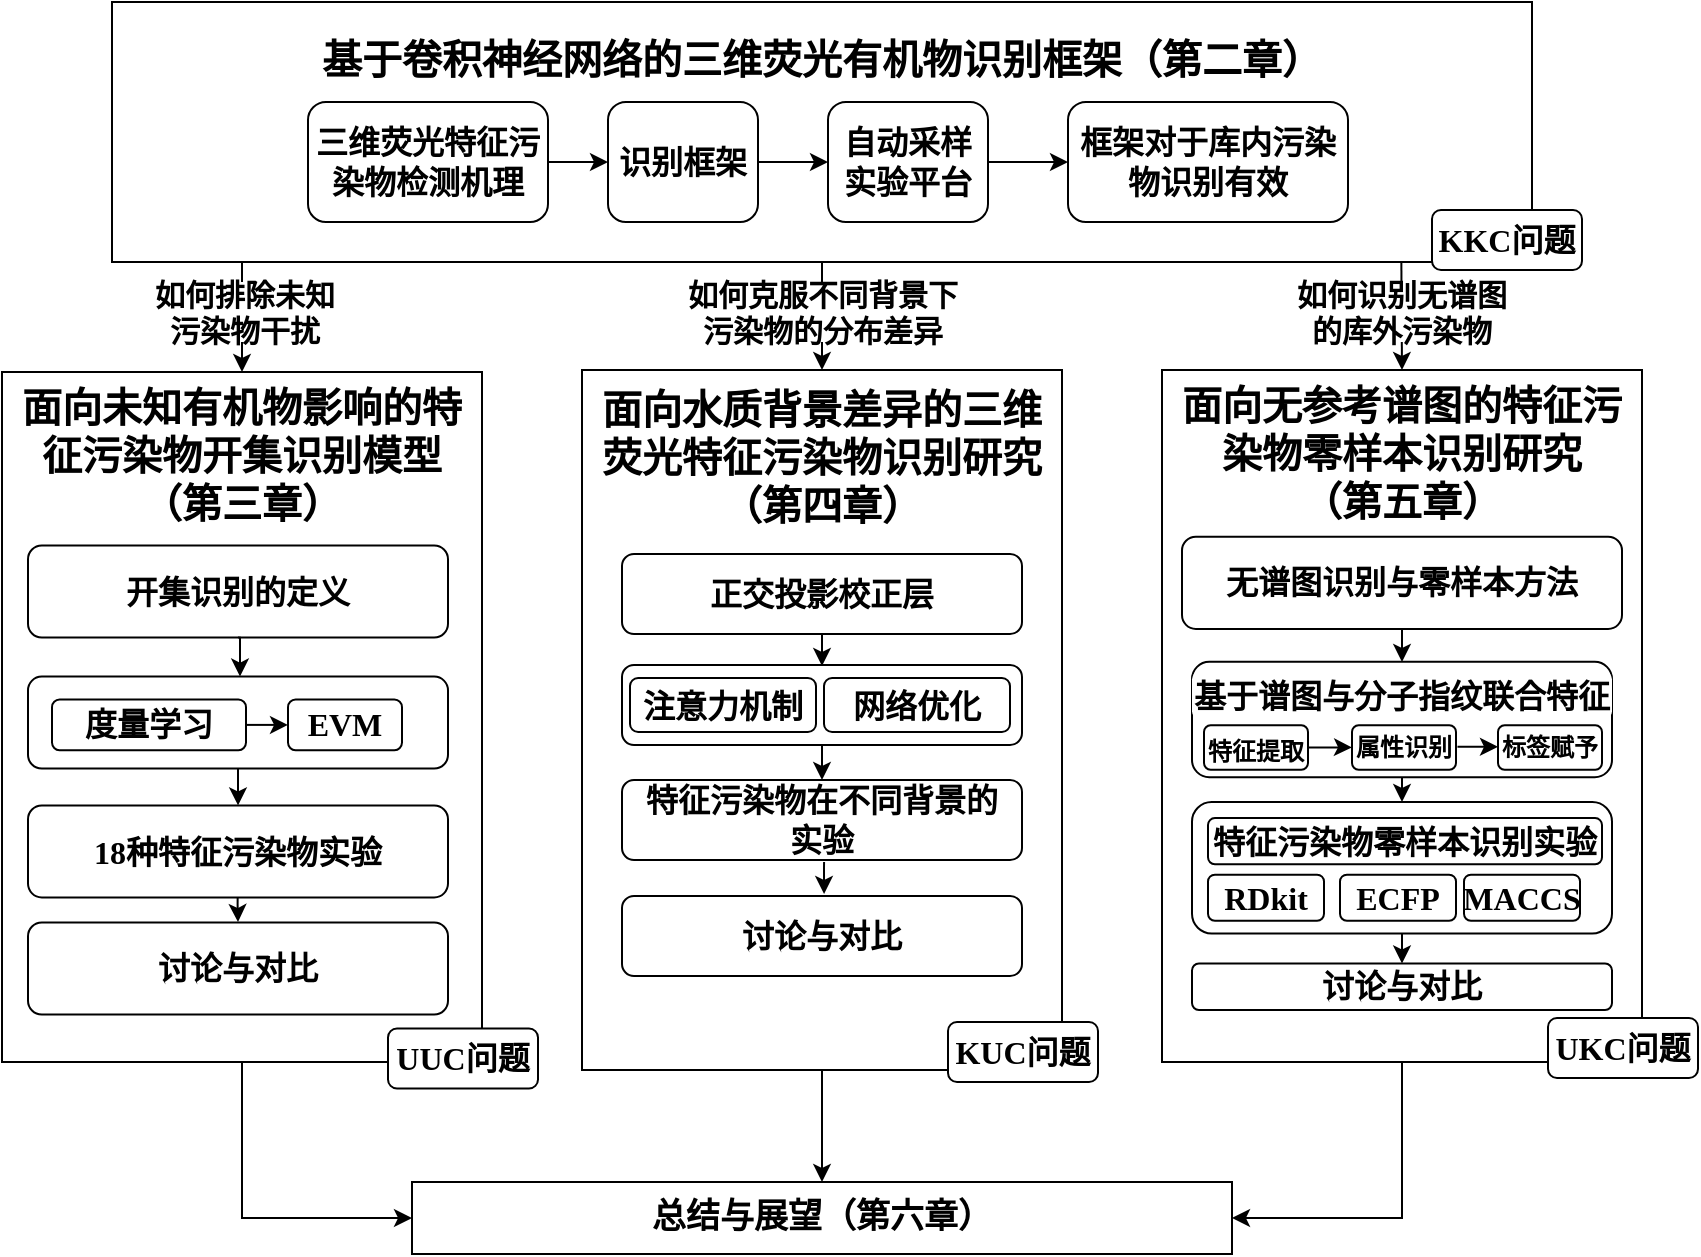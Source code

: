 <mxfile version="24.0.5" type="github">
  <diagram name="第 1 页" id="NifZxuRxoJgHwt1wx93L">
    <mxGraphModel dx="333" dy="177" grid="1" gridSize="10" guides="1" tooltips="1" connect="1" arrows="1" fold="1" page="1" pageScale="1" pageWidth="827" pageHeight="1169" math="0" shadow="0">
      <root>
        <mxCell id="0" />
        <mxCell id="1" parent="0" />
        <mxCell id="kWHdFcT8Xwx73oENcEn5-18" value="" style="edgeStyle=orthogonalEdgeStyle;rounded=0;orthogonalLoop=1;jettySize=auto;html=1;" parent="1" source="kWHdFcT8Xwx73oENcEn5-5" target="kWHdFcT8Xwx73oENcEn5-8" edge="1">
          <mxGeometry relative="1" as="geometry" />
        </mxCell>
        <mxCell id="kWHdFcT8Xwx73oENcEn5-5" value="&lt;font size=&quot;1&quot; style=&quot;&quot;&gt;&lt;span style=&quot;text-indent: 0cm; background-color: initial;&quot;&gt;&lt;b style=&quot;font-size: 20px;&quot;&gt;基于卷积神经网络的三维荧光有机物识别框架（第二章）&lt;br&gt;&lt;/b&gt;&lt;/span&gt;&lt;/font&gt;&lt;br&gt;&lt;br&gt;&lt;br&gt;&lt;br&gt;&lt;h1 style=&quot;text-indent:0cm;mso-list:l0 level1 lfo1&quot;&gt;&lt;span lang=&quot;EN-US&quot;&gt;&lt;/span&gt;&lt;/h1&gt;" style="rounded=0;whiteSpace=wrap;html=1;fontFamily=仿宋;" parent="1" vertex="1">
          <mxGeometry x="92" y="70" width="710" height="130" as="geometry" />
        </mxCell>
        <mxCell id="kWHdFcT8Xwx73oENcEn5-86" value="" style="edgeStyle=orthogonalEdgeStyle;rounded=0;orthogonalLoop=1;jettySize=auto;html=1;" parent="1" source="kWHdFcT8Xwx73oENcEn5-8" target="kWHdFcT8Xwx73oENcEn5-10" edge="1">
          <mxGeometry relative="1" as="geometry" />
        </mxCell>
        <mxCell id="kWHdFcT8Xwx73oENcEn5-31" value="" style="edgeStyle=orthogonalEdgeStyle;rounded=0;orthogonalLoop=1;jettySize=auto;html=1;exitX=0.908;exitY=1;exitDx=0;exitDy=0;exitPerimeter=0;entryX=0.5;entryY=0;entryDx=0;entryDy=0;" parent="1" source="kWHdFcT8Xwx73oENcEn5-5" target="kWHdFcT8Xwx73oENcEn5-9" edge="1">
          <mxGeometry relative="1" as="geometry">
            <mxPoint x="750" y="250" as="targetPoint" />
            <Array as="points">
              <mxPoint x="737" y="200" />
            </Array>
          </mxGeometry>
        </mxCell>
        <mxCell id="kWHdFcT8Xwx73oENcEn5-85" value="" style="edgeStyle=orthogonalEdgeStyle;rounded=0;orthogonalLoop=1;jettySize=auto;html=1;entryX=1;entryY=0.5;entryDx=0;entryDy=0;" parent="1" source="kWHdFcT8Xwx73oENcEn5-9" target="kWHdFcT8Xwx73oENcEn5-10" edge="1">
          <mxGeometry relative="1" as="geometry" />
        </mxCell>
        <mxCell id="kWHdFcT8Xwx73oENcEn5-10" value="&lt;b&gt;&lt;font style=&quot;font-size: 17px;&quot;&gt;总结与展望（第六章）&lt;/font&gt;&lt;/b&gt;" style="rounded=0;whiteSpace=wrap;html=1;fontFamily=仿宋;" parent="1" vertex="1">
          <mxGeometry x="242" y="660" width="410" height="36" as="geometry" />
        </mxCell>
        <mxCell id="kWHdFcT8Xwx73oENcEn5-15" value="" style="edgeStyle=orthogonalEdgeStyle;rounded=0;orthogonalLoop=1;jettySize=auto;html=1;" parent="1" source="kWHdFcT8Xwx73oENcEn5-11" target="kWHdFcT8Xwx73oENcEn5-12" edge="1">
          <mxGeometry relative="1" as="geometry" />
        </mxCell>
        <mxCell id="kWHdFcT8Xwx73oENcEn5-11" value="&lt;b&gt;&lt;font style=&quot;font-size: 16px;&quot; face=&quot;仿宋&quot;&gt;三维荧光特征污染物检测机理&lt;/font&gt;&lt;/b&gt;" style="rounded=1;whiteSpace=wrap;html=1;" parent="1" vertex="1">
          <mxGeometry x="190" y="120" width="120" height="60" as="geometry" />
        </mxCell>
        <mxCell id="kWHdFcT8Xwx73oENcEn5-16" value="" style="edgeStyle=orthogonalEdgeStyle;rounded=0;orthogonalLoop=1;jettySize=auto;html=1;" parent="1" source="kWHdFcT8Xwx73oENcEn5-12" target="kWHdFcT8Xwx73oENcEn5-13" edge="1">
          <mxGeometry relative="1" as="geometry" />
        </mxCell>
        <mxCell id="kWHdFcT8Xwx73oENcEn5-12" value="&lt;font face=&quot;仿宋&quot;&gt;&lt;span style=&quot;font-size: 16px;&quot;&gt;&lt;b&gt;识别框架&lt;/b&gt;&lt;/span&gt;&lt;/font&gt;" style="rounded=1;whiteSpace=wrap;html=1;" parent="1" vertex="1">
          <mxGeometry x="340" y="120" width="75" height="60" as="geometry" />
        </mxCell>
        <mxCell id="kWHdFcT8Xwx73oENcEn5-17" value="" style="edgeStyle=orthogonalEdgeStyle;rounded=0;orthogonalLoop=1;jettySize=auto;html=1;" parent="1" source="kWHdFcT8Xwx73oENcEn5-13" target="kWHdFcT8Xwx73oENcEn5-14" edge="1">
          <mxGeometry relative="1" as="geometry" />
        </mxCell>
        <mxCell id="kWHdFcT8Xwx73oENcEn5-13" value="&lt;font face=&quot;仿宋&quot;&gt;&lt;span style=&quot;font-size: 16px;&quot;&gt;&lt;b&gt;自动采样实验平台&lt;/b&gt;&lt;/span&gt;&lt;/font&gt;" style="rounded=1;whiteSpace=wrap;html=1;" parent="1" vertex="1">
          <mxGeometry x="450" y="120" width="80" height="60" as="geometry" />
        </mxCell>
        <mxCell id="kWHdFcT8Xwx73oENcEn5-14" value="&lt;font face=&quot;仿宋&quot;&gt;&lt;span style=&quot;font-size: 16px;&quot;&gt;&lt;b&gt;框架对于库内污染物识别有效&lt;/b&gt;&lt;/span&gt;&lt;/font&gt;" style="rounded=1;whiteSpace=wrap;html=1;" parent="1" vertex="1">
          <mxGeometry x="570" y="120" width="140" height="60" as="geometry" />
        </mxCell>
        <mxCell id="kWHdFcT8Xwx73oENcEn5-23" value="" style="edgeStyle=orthogonalEdgeStyle;rounded=0;orthogonalLoop=1;jettySize=auto;html=1;entryX=0.5;entryY=0;entryDx=0;entryDy=0;" parent="1" target="kWHdFcT8Xwx73oENcEn5-6" edge="1">
          <mxGeometry relative="1" as="geometry">
            <mxPoint x="157" y="200" as="sourcePoint" />
            <mxPoint x="170" y="240" as="targetPoint" />
            <Array as="points">
              <mxPoint x="157" y="210" />
              <mxPoint x="157" y="210" />
            </Array>
          </mxGeometry>
        </mxCell>
        <mxCell id="kWHdFcT8Xwx73oENcEn5-27" value="如何排除未知污染物干扰" style="text;html=1;align=center;verticalAlign=middle;whiteSpace=wrap;rounded=0;fontFamily=仿宋;fontStyle=1;fillColor=default;fontSize=15;" parent="1" vertex="1">
          <mxGeometry x="107" y="210" width="103" height="30" as="geometry" />
        </mxCell>
        <mxCell id="kWHdFcT8Xwx73oENcEn5-28" value="如何克服不同背景下污染物的分布差异" style="text;html=1;strokeColor=none;fillColor=default;align=center;verticalAlign=middle;whiteSpace=wrap;rounded=0;fontFamily=仿宋;fontStyle=1;fontSize=15;" parent="1" vertex="1">
          <mxGeometry x="375.75" y="210" width="142.5" height="30" as="geometry" />
        </mxCell>
        <mxCell id="kWHdFcT8Xwx73oENcEn5-30" value="如何识别无谱图的库外污染物" style="text;html=1;strokeColor=none;fillColor=default;align=center;verticalAlign=middle;whiteSpace=wrap;rounded=0;fontFamily=仿宋;fontStyle=1;fontSize=15;" parent="1" vertex="1">
          <mxGeometry x="677" y="210" width="120" height="30" as="geometry" />
        </mxCell>
        <mxCell id="kWHdFcT8Xwx73oENcEn5-83" value="" style="edgeStyle=orthogonalEdgeStyle;rounded=0;orthogonalLoop=1;jettySize=auto;html=1;entryX=0;entryY=0.5;entryDx=0;entryDy=0;" parent="1" source="kWHdFcT8Xwx73oENcEn5-6" target="kWHdFcT8Xwx73oENcEn5-10" edge="1">
          <mxGeometry relative="1" as="geometry" />
        </mxCell>
        <mxCell id="kWHdFcT8Xwx73oENcEn5-97" value="" style="group;fontSize=17;" parent="1" vertex="1" connectable="0">
          <mxGeometry x="37" y="255" width="268" height="358.25" as="geometry" />
        </mxCell>
        <mxCell id="kWHdFcT8Xwx73oENcEn5-6" value="&lt;font style=&quot;border-color: var(--border-color); font-size: 20px;&quot;&gt;&lt;b style=&quot;border-color: var(--border-color);&quot;&gt;面向未知有机物影响的特征污染物开集识别模型&lt;br&gt;（第三章）&lt;br&gt;&lt;br&gt;&lt;br&gt;&lt;br style=&quot;&quot;&gt;&lt;br style=&quot;&quot;&gt;&lt;br style=&quot;&quot;&gt;&lt;br style=&quot;&quot;&gt;&lt;br style=&quot;&quot;&gt;&lt;br style=&quot;&quot;&gt;&lt;br style=&quot;&quot;&gt;&lt;br style=&quot;&quot;&gt;&lt;br style=&quot;border-color: var(--border-color);&quot;&gt;&lt;/b&gt;&lt;/font&gt;" style="rounded=0;whiteSpace=wrap;html=1;fontFamily=仿宋;fontSize=15;" parent="kWHdFcT8Xwx73oENcEn5-97" vertex="1">
          <mxGeometry width="240" height="345" as="geometry" />
        </mxCell>
        <mxCell id="kWHdFcT8Xwx73oENcEn5-92" value="" style="rounded=1;whiteSpace=wrap;html=1;fontFamily=仿宋;fontStyle=1;" parent="kWHdFcT8Xwx73oENcEn5-97" vertex="1">
          <mxGeometry x="13" y="152.3" width="210" height="46" as="geometry" />
        </mxCell>
        <mxCell id="kWHdFcT8Xwx73oENcEn5-93" value="" style="edgeStyle=orthogonalEdgeStyle;rounded=0;orthogonalLoop=1;jettySize=auto;html=1;exitX=0.5;exitY=1;exitDx=0;exitDy=0;" parent="kWHdFcT8Xwx73oENcEn5-97" source="kWHdFcT8Xwx73oENcEn5-92" target="kWHdFcT8Xwx73oENcEn5-34" edge="1">
          <mxGeometry relative="1" as="geometry">
            <Array as="points">
              <mxPoint x="118" y="201.75" />
              <mxPoint x="118" y="201.75" />
            </Array>
          </mxGeometry>
        </mxCell>
        <mxCell id="kWHdFcT8Xwx73oENcEn5-26" value="&lt;font style=&quot;font-size: 16px;&quot;&gt;开集识别的定义&lt;/font&gt;" style="rounded=1;whiteSpace=wrap;html=1;fontFamily=仿宋;fontStyle=1" parent="kWHdFcT8Xwx73oENcEn5-97" vertex="1">
          <mxGeometry x="13" y="86.75" width="210" height="46" as="geometry" />
        </mxCell>
        <mxCell id="kWHdFcT8Xwx73oENcEn5-32" value="度量学习" style="rounded=1;whiteSpace=wrap;html=1;fontFamily=仿宋;fontStyle=1;fontSize=16;" parent="kWHdFcT8Xwx73oENcEn5-97" vertex="1">
          <mxGeometry x="25" y="163.8" width="97" height="25.3" as="geometry" />
        </mxCell>
        <mxCell id="kWHdFcT8Xwx73oENcEn5-33" value="EVM" style="rounded=1;whiteSpace=wrap;html=1;fontFamily=仿宋;fontStyle=1;fontSize=16;" parent="kWHdFcT8Xwx73oENcEn5-97" vertex="1">
          <mxGeometry x="143" y="163.8" width="57" height="25.3" as="geometry" />
        </mxCell>
        <mxCell id="kWHdFcT8Xwx73oENcEn5-34" value="18种特征污染物实验" style="rounded=1;whiteSpace=wrap;html=1;fontFamily=仿宋;fontStyle=1;fontSize=16;" parent="kWHdFcT8Xwx73oENcEn5-97" vertex="1">
          <mxGeometry x="13" y="216.7" width="210" height="46" as="geometry" />
        </mxCell>
        <mxCell id="kWHdFcT8Xwx73oENcEn5-35" value="讨论与对比" style="rounded=1;whiteSpace=wrap;html=1;fontFamily=仿宋;fontStyle=1;fontSize=16;" parent="kWHdFcT8Xwx73oENcEn5-97" vertex="1">
          <mxGeometry x="13" y="275.25" width="210" height="46" as="geometry" />
        </mxCell>
        <mxCell id="kWHdFcT8Xwx73oENcEn5-91" value="" style="endArrow=classic;html=1;rounded=0;exitX=1;exitY=0.5;exitDx=0;exitDy=0;entryX=0;entryY=0.5;entryDx=0;entryDy=0;" parent="kWHdFcT8Xwx73oENcEn5-97" source="kWHdFcT8Xwx73oENcEn5-32" target="kWHdFcT8Xwx73oENcEn5-33" edge="1">
          <mxGeometry width="50" height="50" relative="1" as="geometry">
            <mxPoint x="93" y="236.25" as="sourcePoint" />
            <mxPoint x="143" y="178.75" as="targetPoint" />
          </mxGeometry>
        </mxCell>
        <mxCell id="kWHdFcT8Xwx73oENcEn5-96" value="" style="edgeStyle=orthogonalEdgeStyle;rounded=0;orthogonalLoop=1;jettySize=auto;html=1;exitX=0.5;exitY=1;exitDx=0;exitDy=0;" parent="kWHdFcT8Xwx73oENcEn5-97" source="kWHdFcT8Xwx73oENcEn5-26" edge="1">
          <mxGeometry relative="1" as="geometry">
            <mxPoint x="119" y="133.9" as="sourcePoint" />
            <mxPoint x="119" y="152.3" as="targetPoint" />
            <Array as="points">
              <mxPoint x="119" y="132.75" />
            </Array>
          </mxGeometry>
        </mxCell>
        <mxCell id="kWHdFcT8Xwx73oENcEn5-102" value="" style="edgeStyle=orthogonalEdgeStyle;rounded=0;orthogonalLoop=1;jettySize=auto;html=1;exitX=0.5;exitY=1;exitDx=0;exitDy=0;" parent="kWHdFcT8Xwx73oENcEn5-97" edge="1">
          <mxGeometry relative="1" as="geometry">
            <mxPoint x="117.83" y="262.7" as="sourcePoint" />
            <mxPoint x="118" y="275" as="targetPoint" />
            <Array as="points">
              <mxPoint x="117.83" y="266.15" />
              <mxPoint x="117.83" y="266.15" />
            </Array>
          </mxGeometry>
        </mxCell>
        <mxCell id="suJqHQ5mtWCuAmq9w6PO-4" value="&lt;font face=&quot;仿宋&quot;&gt;&lt;span style=&quot;font-size: 16px;&quot;&gt;&lt;b&gt;UUC问题&lt;/b&gt;&lt;/span&gt;&lt;/font&gt;" style="rounded=1;whiteSpace=wrap;html=1;" vertex="1" parent="kWHdFcT8Xwx73oENcEn5-97">
          <mxGeometry x="193" y="328.25" width="75" height="30" as="geometry" />
        </mxCell>
        <mxCell id="kWHdFcT8Xwx73oENcEn5-98" value="" style="group;labelPosition=left;verticalLabelPosition=top;align=right;verticalAlign=bottom;horizontal=1;" parent="1" vertex="1" connectable="0">
          <mxGeometry x="327" y="254" width="258" height="350" as="geometry" />
        </mxCell>
        <mxCell id="kWHdFcT8Xwx73oENcEn5-8" value="&lt;div style=&quot;font-size: 20px;&quot;&gt;&lt;b style=&quot;background-color: initial; border-color: var(--border-color);&quot;&gt;&lt;font style=&quot;font-size: 20px;&quot;&gt;面向水质背景差异的三维荧光特征污染物识别研究&lt;/font&gt;&lt;/b&gt;&lt;/div&gt;&lt;font style=&quot;border-color: var(--border-color); font-size: 20px;&quot;&gt;&lt;div style=&quot;&quot;&gt;&lt;b style=&quot;background-color: initial; border-color: var(--border-color);&quot;&gt;&lt;font style=&quot;font-size: 20px;&quot;&gt;（第四章）&lt;/font&gt;&lt;/b&gt;&lt;/div&gt;&lt;div style=&quot;&quot;&gt;&lt;b style=&quot;background-color: initial; border-color: var(--border-color);&quot;&gt;&lt;font style=&quot;font-size: 20px;&quot;&gt;&lt;br&gt;&lt;/font&gt;&lt;/b&gt;&lt;/div&gt;&lt;div style=&quot;&quot;&gt;&lt;b style=&quot;background-color: initial; border-color: var(--border-color);&quot;&gt;&lt;font style=&quot;font-size: 20px;&quot;&gt;&lt;br&gt;&lt;/font&gt;&lt;/b&gt;&lt;/div&gt;&lt;div style=&quot;&quot;&gt;&lt;b style=&quot;background-color: initial; border-color: var(--border-color);&quot;&gt;&lt;font style=&quot;font-size: 20px;&quot;&gt;&lt;br&gt;&lt;/font&gt;&lt;/b&gt;&lt;/div&gt;&lt;div style=&quot;&quot;&gt;&lt;b style=&quot;background-color: initial; border-color: var(--border-color);&quot;&gt;&lt;font style=&quot;font-size: 20px;&quot;&gt;&lt;br&gt;&lt;/font&gt;&lt;/b&gt;&lt;/div&gt;&lt;div style=&quot;&quot;&gt;&lt;b style=&quot;background-color: initial; border-color: var(--border-color);&quot;&gt;&lt;font style=&quot;font-size: 20px;&quot;&gt;&lt;br&gt;&lt;/font&gt;&lt;/b&gt;&lt;/div&gt;&lt;div style=&quot;&quot;&gt;&lt;b style=&quot;background-color: initial; border-color: var(--border-color);&quot;&gt;&lt;font style=&quot;font-size: 20px;&quot;&gt;&lt;br&gt;&lt;/font&gt;&lt;/b&gt;&lt;/div&gt;&lt;div style=&quot;&quot;&gt;&lt;b style=&quot;background-color: initial; border-color: var(--border-color);&quot;&gt;&lt;font style=&quot;font-size: 20px;&quot;&gt;&lt;br&gt;&lt;/font&gt;&lt;/b&gt;&lt;/div&gt;&lt;div style=&quot;&quot;&gt;&lt;b style=&quot;background-color: initial; border-color: var(--border-color);&quot;&gt;&lt;font style=&quot;font-size: 20px;&quot;&gt;&lt;br&gt;&lt;/font&gt;&lt;/b&gt;&lt;/div&gt;&lt;div style=&quot;&quot;&gt;&lt;b style=&quot;background-color: initial; border-color: var(--border-color);&quot;&gt;&lt;font style=&quot;font-size: 20px;&quot;&gt;&lt;br&gt;&lt;/font&gt;&lt;/b&gt;&lt;/div&gt;&lt;div style=&quot;&quot;&gt;&lt;b style=&quot;background-color: initial; border-color: var(--border-color);&quot;&gt;&lt;font style=&quot;font-size: 20px;&quot;&gt;&lt;br&gt;&lt;/font&gt;&lt;/b&gt;&lt;/div&gt;&lt;div style=&quot;&quot;&gt;&lt;b style=&quot;background-color: initial; border-color: var(--border-color);&quot;&gt;&lt;br&gt;&lt;/b&gt;&lt;/div&gt;&lt;/font&gt;" style="rounded=0;whiteSpace=wrap;html=1;fontFamily=仿宋;fontSize=15;align=center;" parent="kWHdFcT8Xwx73oENcEn5-98" vertex="1">
          <mxGeometry width="240" height="350" as="geometry" />
        </mxCell>
        <mxCell id="kWHdFcT8Xwx73oENcEn5-76" value="" style="rounded=1;whiteSpace=wrap;html=1;fontFamily=仿宋;fontStyle=1;fontSize=16;" parent="kWHdFcT8Xwx73oENcEn5-98" vertex="1">
          <mxGeometry x="20" y="147.5" width="200" height="40" as="geometry" />
        </mxCell>
        <mxCell id="kWHdFcT8Xwx73oENcEn5-40" value="正交投影校正层" style="rounded=1;whiteSpace=wrap;html=1;fontFamily=仿宋;fontStyle=1;fontSize=16;" parent="kWHdFcT8Xwx73oENcEn5-98" vertex="1">
          <mxGeometry x="20" y="92" width="200" height="40" as="geometry" />
        </mxCell>
        <mxCell id="kWHdFcT8Xwx73oENcEn5-41" value="注意力机制" style="rounded=1;whiteSpace=wrap;html=1;fontFamily=仿宋;fontStyle=1;fontSize=16;" parent="kWHdFcT8Xwx73oENcEn5-98" vertex="1">
          <mxGeometry x="24" y="154" width="93" height="27" as="geometry" />
        </mxCell>
        <mxCell id="kWHdFcT8Xwx73oENcEn5-42" value="网络优化" style="rounded=1;whiteSpace=wrap;html=1;fontFamily=仿宋;fontStyle=1;fontSize=16;" parent="kWHdFcT8Xwx73oENcEn5-98" vertex="1">
          <mxGeometry x="121" y="154" width="93" height="27" as="geometry" />
        </mxCell>
        <mxCell id="kWHdFcT8Xwx73oENcEn5-50" value="特征污染物在不同背景的&lt;div&gt;实验&lt;/div&gt;" style="rounded=1;whiteSpace=wrap;html=1;fontFamily=仿宋;fontStyle=1;fontSize=16;" parent="kWHdFcT8Xwx73oENcEn5-98" vertex="1">
          <mxGeometry x="20" y="205" width="200" height="40" as="geometry" />
        </mxCell>
        <mxCell id="kWHdFcT8Xwx73oENcEn5-51" value="讨论与对比" style="rounded=1;whiteSpace=wrap;html=1;fontFamily=仿宋;fontStyle=1;fontSize=16;" parent="kWHdFcT8Xwx73oENcEn5-98" vertex="1">
          <mxGeometry x="20" y="263" width="200" height="40" as="geometry" />
        </mxCell>
        <mxCell id="kWHdFcT8Xwx73oENcEn5-80" value="" style="edgeStyle=orthogonalEdgeStyle;rounded=0;orthogonalLoop=1;jettySize=auto;html=1;fontSize=16;" parent="kWHdFcT8Xwx73oENcEn5-98" edge="1">
          <mxGeometry relative="1" as="geometry">
            <mxPoint x="120" y="188" as="sourcePoint" />
            <mxPoint x="120" y="205" as="targetPoint" />
          </mxGeometry>
        </mxCell>
        <mxCell id="kWHdFcT8Xwx73oENcEn5-81" value="" style="edgeStyle=orthogonalEdgeStyle;rounded=0;orthogonalLoop=1;jettySize=auto;html=1;fontSize=16;" parent="kWHdFcT8Xwx73oENcEn5-98" edge="1">
          <mxGeometry relative="1" as="geometry">
            <mxPoint x="120" y="132" as="sourcePoint" />
            <mxPoint x="120" y="148" as="targetPoint" />
          </mxGeometry>
        </mxCell>
        <mxCell id="kWHdFcT8Xwx73oENcEn5-103" value="" style="edgeStyle=orthogonalEdgeStyle;rounded=0;orthogonalLoop=1;jettySize=auto;html=1;exitX=0.5;exitY=1;exitDx=0;exitDy=0;fontSize=16;" parent="kWHdFcT8Xwx73oENcEn5-98" edge="1">
          <mxGeometry relative="1" as="geometry">
            <mxPoint x="121.04" y="246" as="sourcePoint" />
            <mxPoint x="121.04" y="262" as="targetPoint" />
            <Array as="points">
              <mxPoint x="121.04" y="249" />
              <mxPoint x="121.04" y="249" />
            </Array>
          </mxGeometry>
        </mxCell>
        <mxCell id="suJqHQ5mtWCuAmq9w6PO-5" value="&lt;font face=&quot;仿宋&quot;&gt;&lt;span style=&quot;font-size: 16px;&quot;&gt;&lt;b&gt;KUC问题&lt;/b&gt;&lt;/span&gt;&lt;/font&gt;" style="rounded=1;whiteSpace=wrap;html=1;" vertex="1" parent="kWHdFcT8Xwx73oENcEn5-98">
          <mxGeometry x="183" y="326" width="75" height="30" as="geometry" />
        </mxCell>
        <mxCell id="kWHdFcT8Xwx73oENcEn5-99" value="" style="group;fontSize=9;" parent="1" vertex="1" connectable="0">
          <mxGeometry x="617" y="254" width="268" height="350" as="geometry" />
        </mxCell>
        <mxCell id="kWHdFcT8Xwx73oENcEn5-9" value="&lt;font style=&quot;border-color: var(--border-color); font-size: 20px;&quot;&gt;&lt;b style=&quot;border-color: var(--border-color);&quot;&gt;面向无参考谱图的特征污染物零样本识别研究&lt;br style=&quot;&quot;&gt;（第五章）&lt;br&gt;&lt;br&gt;&lt;br&gt;&lt;br style=&quot;&quot;&gt;&lt;b style=&quot;border-color: var(--border-color);&quot;&gt;&lt;br style=&quot;border-color: var(--border-color);&quot;&gt;&lt;br style=&quot;border-color: var(--border-color);&quot;&gt;&lt;br style=&quot;border-color: var(--border-color);&quot;&gt;&lt;br style=&quot;border-color: var(--border-color);&quot;&gt;&lt;br style=&quot;border-color: var(--border-color);&quot;&gt;&lt;br style=&quot;border-color: var(--border-color);&quot;&gt;&lt;br style=&quot;border-color: var(--border-color);&quot;&gt;&lt;br style=&quot;border-color: var(--border-color);&quot;&gt;&lt;/b&gt;&lt;/b&gt;&lt;/font&gt;" style="rounded=0;whiteSpace=wrap;html=1;fontFamily=仿宋;fontSize=15;" parent="kWHdFcT8Xwx73oENcEn5-99" vertex="1">
          <mxGeometry width="240" height="346" as="geometry" />
        </mxCell>
        <mxCell id="kWHdFcT8Xwx73oENcEn5-39" value="无谱图识别与零样本方法" style="rounded=1;whiteSpace=wrap;html=1;fontFamily=仿宋;fontStyle=1;fontSize=16;" parent="kWHdFcT8Xwx73oENcEn5-99" vertex="1">
          <mxGeometry x="10" y="83.35" width="220" height="46.13" as="geometry" />
        </mxCell>
        <mxCell id="kWHdFcT8Xwx73oENcEn5-64" value="" style="rounded=1;whiteSpace=wrap;html=1;fontFamily=仿宋;fontStyle=1;fontSize=16;" parent="kWHdFcT8Xwx73oENcEn5-99" vertex="1">
          <mxGeometry x="15" y="215.987" width="210" height="65.74" as="geometry" />
        </mxCell>
        <mxCell id="kWHdFcT8Xwx73oENcEn5-55" value="RDkit" style="rounded=1;whiteSpace=wrap;html=1;fontFamily=仿宋;fontStyle=1;fontSize=16;" parent="kWHdFcT8Xwx73oENcEn5-99" vertex="1">
          <mxGeometry x="23" y="252.317" width="58" height="23.067" as="geometry" />
        </mxCell>
        <mxCell id="kWHdFcT8Xwx73oENcEn5-56" value="ECFP" style="rounded=1;whiteSpace=wrap;html=1;fontFamily=仿宋;fontStyle=1;fontSize=16;" parent="kWHdFcT8Xwx73oENcEn5-99" vertex="1">
          <mxGeometry x="89" y="252.317" width="58" height="23.067" as="geometry" />
        </mxCell>
        <mxCell id="kWHdFcT8Xwx73oENcEn5-57" value="MACCS" style="rounded=1;whiteSpace=wrap;html=1;fontFamily=仿宋;fontStyle=1;fontSize=16;" parent="kWHdFcT8Xwx73oENcEn5-99" vertex="1">
          <mxGeometry x="151" y="252.317" width="58" height="23.067" as="geometry" />
        </mxCell>
        <mxCell id="kWHdFcT8Xwx73oENcEn5-58" value="特征污染物零样本识别实验" style="rounded=1;whiteSpace=wrap;html=1;fontFamily=仿宋;fontStyle=1;fontSize=16;" parent="kWHdFcT8Xwx73oENcEn5-99" vertex="1">
          <mxGeometry x="23" y="224.06" width="197" height="23.07" as="geometry" />
        </mxCell>
        <mxCell id="kWHdFcT8Xwx73oENcEn5-61" value="讨论与对比" style="rounded=1;whiteSpace=wrap;html=1;fontFamily=仿宋;fontStyle=1;fontSize=16;" parent="kWHdFcT8Xwx73oENcEn5-99" vertex="1">
          <mxGeometry x="15" y="296.72" width="210" height="23.28" as="geometry" />
        </mxCell>
        <mxCell id="kWHdFcT8Xwx73oENcEn5-73" value="" style="edgeStyle=orthogonalEdgeStyle;rounded=0;orthogonalLoop=1;jettySize=auto;html=1;entryX=0.5;entryY=0;entryDx=0;entryDy=0;fontSize=16;" parent="kWHdFcT8Xwx73oENcEn5-99" source="kWHdFcT8Xwx73oENcEn5-64" target="kWHdFcT8Xwx73oENcEn5-61" edge="1">
          <mxGeometry relative="1" as="geometry">
            <Array as="points">
              <mxPoint x="120" y="285.187" />
              <mxPoint x="120" y="285.187" />
            </Array>
          </mxGeometry>
        </mxCell>
        <mxCell id="kWHdFcT8Xwx73oENcEn5-66" value="" style="group;fontSize=16;" parent="kWHdFcT8Xwx73oENcEn5-99" vertex="1" connectable="0">
          <mxGeometry x="15" y="147.225" width="210" height="46.133" as="geometry" />
        </mxCell>
        <mxCell id="kWHdFcT8Xwx73oENcEn5-63" value="" style="rounded=1;whiteSpace=wrap;html=1;fontFamily=仿宋;fontStyle=1;fontSize=16;" parent="kWHdFcT8Xwx73oENcEn5-66" vertex="1">
          <mxGeometry y="-1.307" width="210" height="57.667" as="geometry" />
        </mxCell>
        <mxCell id="kWHdFcT8Xwx73oENcEn5-67" value="" style="edgeStyle=orthogonalEdgeStyle;rounded=0;orthogonalLoop=1;jettySize=auto;html=1;entryX=0;entryY=0.5;entryDx=0;entryDy=0;fontSize=16;" parent="kWHdFcT8Xwx73oENcEn5-66" source="kWHdFcT8Xwx73oENcEn5-52" target="kWHdFcT8Xwx73oENcEn5-53" edge="1">
          <mxGeometry relative="1" as="geometry" />
        </mxCell>
        <mxCell id="kWHdFcT8Xwx73oENcEn5-52" value="&lt;font style=&quot;font-size: 12px;&quot;&gt;特征提取&lt;/font&gt;" style="rounded=1;whiteSpace=wrap;html=1;fontFamily=仿宋;fontStyle=1;flipH=1;fontSize=16;" parent="kWHdFcT8Xwx73oENcEn5-66" vertex="1">
          <mxGeometry x="6" y="30.413" width="52" height="22.202" as="geometry" />
        </mxCell>
        <mxCell id="kWHdFcT8Xwx73oENcEn5-68" value="" style="edgeStyle=orthogonalEdgeStyle;rounded=0;orthogonalLoop=1;jettySize=auto;html=1;entryX=0;entryY=0.5;entryDx=0;entryDy=0;exitX=-0.014;exitY=0.484;exitDx=0;exitDy=0;exitPerimeter=0;fontSize=16;" parent="kWHdFcT8Xwx73oENcEn5-66" source="kWHdFcT8Xwx73oENcEn5-53" target="kWHdFcT8Xwx73oENcEn5-54" edge="1">
          <mxGeometry relative="1" as="geometry">
            <mxPoint x="132" y="37.731" as="sourcePoint" />
            <mxPoint x="153" y="37.731" as="targetPoint" />
          </mxGeometry>
        </mxCell>
        <mxCell id="kWHdFcT8Xwx73oENcEn5-53" value="属性识别" style="rounded=1;whiteSpace=wrap;html=1;fontFamily=仿宋;fontStyle=1;flipH=1;fontSize=12;" parent="kWHdFcT8Xwx73oENcEn5-66" vertex="1">
          <mxGeometry x="80" y="30.413" width="52" height="22.202" as="geometry" />
        </mxCell>
        <mxCell id="kWHdFcT8Xwx73oENcEn5-54" value="标签赋予" style="rounded=1;whiteSpace=wrap;html=1;fontFamily=仿宋;fontStyle=1;flipH=1;fontSize=12;" parent="kWHdFcT8Xwx73oENcEn5-66" vertex="1">
          <mxGeometry x="153" y="30.413" width="52" height="22.202" as="geometry" />
        </mxCell>
        <mxCell id="kWHdFcT8Xwx73oENcEn5-69" value="基于谱图与分子指纹联合特征" style="rounded=1;whiteSpace=wrap;html=1;fontFamily=仿宋;fontStyle=1;strokeColor=none;fontSize=16;" parent="kWHdFcT8Xwx73oENcEn5-66" vertex="1">
          <mxGeometry y="3.89" width="210" height="23.07" as="geometry" />
        </mxCell>
        <mxCell id="kWHdFcT8Xwx73oENcEn5-74" value="" style="edgeStyle=orthogonalEdgeStyle;rounded=0;orthogonalLoop=1;jettySize=auto;html=1;entryX=0.5;entryY=0;entryDx=0;entryDy=0;exitX=0.5;exitY=1.003;exitDx=0;exitDy=0;exitPerimeter=0;fontSize=16;" parent="kWHdFcT8Xwx73oENcEn5-99" source="kWHdFcT8Xwx73oENcEn5-63" target="kWHdFcT8Xwx73oENcEn5-64" edge="1">
          <mxGeometry relative="1" as="geometry">
            <mxPoint x="133" y="201.789" as="sourcePoint" />
            <mxPoint x="133" y="295.924" as="targetPoint" />
          </mxGeometry>
        </mxCell>
        <mxCell id="suJqHQ5mtWCuAmq9w6PO-6" value="&lt;font face=&quot;仿宋&quot;&gt;&lt;span style=&quot;font-size: 16px;&quot;&gt;&lt;b&gt;UKC问题&lt;/b&gt;&lt;/span&gt;&lt;/font&gt;" style="rounded=1;whiteSpace=wrap;html=1;" vertex="1" parent="kWHdFcT8Xwx73oENcEn5-99">
          <mxGeometry x="193" y="324" width="75" height="30" as="geometry" />
        </mxCell>
        <mxCell id="suJqHQ5mtWCuAmq9w6PO-1" value="" style="edgeStyle=orthogonalEdgeStyle;rounded=0;orthogonalLoop=1;jettySize=auto;html=1;exitX=0.5;exitY=1;exitDx=0;exitDy=0;fontSize=16;" edge="1" parent="1" source="kWHdFcT8Xwx73oENcEn5-39">
          <mxGeometry relative="1" as="geometry">
            <mxPoint x="747" y="468" as="sourcePoint" />
            <mxPoint x="737" y="400" as="targetPoint" />
          </mxGeometry>
        </mxCell>
        <mxCell id="suJqHQ5mtWCuAmq9w6PO-3" value="&lt;font face=&quot;仿宋&quot;&gt;&lt;span style=&quot;font-size: 16px;&quot;&gt;&lt;b&gt;KKC问题&lt;/b&gt;&lt;/span&gt;&lt;/font&gt;" style="rounded=1;whiteSpace=wrap;html=1;" vertex="1" parent="1">
          <mxGeometry x="752" y="174" width="75" height="30" as="geometry" />
        </mxCell>
      </root>
    </mxGraphModel>
  </diagram>
</mxfile>
